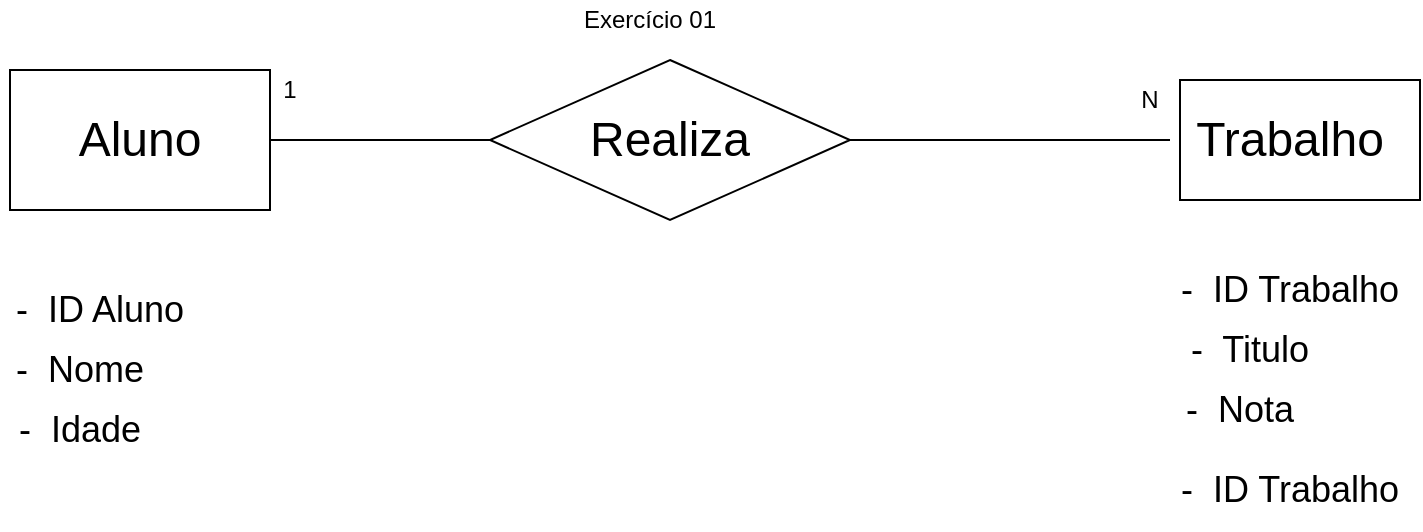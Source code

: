 <mxfile version="12.0.2" type="device" pages="8"><diagram id="ZIQIYGfFnKEdAcluAPMQ" name="Page-1"><mxGraphModel dx="1550" dy="830" grid="1" gridSize="10" guides="1" tooltips="1" connect="1" arrows="1" fold="1" page="1" pageScale="1" pageWidth="827" pageHeight="1169" math="0" shadow="0"><root><mxCell id="0"/><mxCell id="1" parent="0"/><mxCell id="CP3daClcOBJAIX1gLR1O-1" value="" style="rounded=0;whiteSpace=wrap;html=1;" parent="1" vertex="1"><mxGeometry x="70" y="45" width="130" height="70" as="geometry"/></mxCell><mxCell id="CP3daClcOBJAIX1gLR1O-2" value="" style="rhombus;whiteSpace=wrap;html=1;" parent="1" vertex="1"><mxGeometry x="310" y="40" width="180" height="80" as="geometry"/></mxCell><mxCell id="CP3daClcOBJAIX1gLR1O-3" value="" style="rounded=0;whiteSpace=wrap;html=1;" parent="1" vertex="1"><mxGeometry x="655" y="50" width="120" height="60" as="geometry"/></mxCell><mxCell id="CP3daClcOBJAIX1gLR1O-4" value="" style="endArrow=none;html=1;entryX=0;entryY=0.5;entryDx=0;entryDy=0;exitX=1;exitY=0.5;exitDx=0;exitDy=0;" parent="1" source="CP3daClcOBJAIX1gLR1O-1" target="CP3daClcOBJAIX1gLR1O-2" edge="1"><mxGeometry width="50" height="50" relative="1" as="geometry"><mxPoint x="70" y="185" as="sourcePoint"/><mxPoint x="120" y="135" as="targetPoint"/></mxGeometry></mxCell><mxCell id="CP3daClcOBJAIX1gLR1O-5" value="" style="endArrow=none;html=1;entryX=0;entryY=0.5;entryDx=0;entryDy=0;exitX=1;exitY=0.5;exitDx=0;exitDy=0;" parent="1" source="CP3daClcOBJAIX1gLR1O-2" edge="1"><mxGeometry width="50" height="50" relative="1" as="geometry"><mxPoint x="210" y="90" as="sourcePoint"/><mxPoint x="650" y="80" as="targetPoint"/><Array as="points"/></mxGeometry></mxCell><mxCell id="CP3daClcOBJAIX1gLR1O-6" value="1" style="text;html=1;strokeColor=none;fillColor=none;align=center;verticalAlign=middle;whiteSpace=wrap;rounded=0;" parent="1" vertex="1"><mxGeometry x="190" y="45" width="40" height="20" as="geometry"/></mxCell><mxCell id="CP3daClcOBJAIX1gLR1O-7" value="N" style="text;html=1;strokeColor=none;fillColor=none;align=center;verticalAlign=middle;whiteSpace=wrap;rounded=0;" parent="1" vertex="1"><mxGeometry x="620" y="50" width="40" height="20" as="geometry"/></mxCell><mxCell id="CP3daClcOBJAIX1gLR1O-8" value="&lt;font style=&quot;font-size: 24px&quot;&gt;Aluno&lt;/font&gt;" style="text;html=1;strokeColor=none;fillColor=none;align=center;verticalAlign=middle;whiteSpace=wrap;rounded=0;" parent="1" vertex="1"><mxGeometry x="115" y="70" width="40" height="20" as="geometry"/></mxCell><mxCell id="CP3daClcOBJAIX1gLR1O-9" value="&lt;font style=&quot;font-size: 24px&quot;&gt;Trabalho&lt;/font&gt;" style="text;html=1;strokeColor=none;fillColor=none;align=center;verticalAlign=middle;whiteSpace=wrap;rounded=0;" parent="1" vertex="1"><mxGeometry x="690" y="70" width="40" height="20" as="geometry"/></mxCell><mxCell id="CP3daClcOBJAIX1gLR1O-10" value="&lt;font style=&quot;font-size: 24px&quot;&gt;Realiza&lt;/font&gt;" style="text;html=1;strokeColor=none;fillColor=none;align=center;verticalAlign=middle;whiteSpace=wrap;rounded=0;" parent="1" vertex="1"><mxGeometry x="380" y="70" width="40" height="20" as="geometry"/></mxCell><mxCell id="CP3daClcOBJAIX1gLR1O-11" value="&lt;font style=&quot;font-size: 18px&quot;&gt;-&amp;nbsp; ID Aluno&lt;/font&gt;" style="text;html=1;strokeColor=none;fillColor=none;align=center;verticalAlign=middle;whiteSpace=wrap;rounded=0;" parent="1" vertex="1"><mxGeometry x="65" y="145" width="100" height="40" as="geometry"/></mxCell><mxCell id="CP3daClcOBJAIX1gLR1O-12" value="&lt;font style=&quot;font-size: 18px&quot;&gt;-&amp;nbsp; Nome&lt;/font&gt;" style="text;html=1;strokeColor=none;fillColor=none;align=center;verticalAlign=middle;whiteSpace=wrap;rounded=0;" parent="1" vertex="1"><mxGeometry x="65" y="175" width="80" height="40" as="geometry"/></mxCell><mxCell id="CP3daClcOBJAIX1gLR1O-13" value="&lt;font style=&quot;font-size: 18px&quot;&gt;-&amp;nbsp; Idade&lt;/font&gt;" style="text;html=1;strokeColor=none;fillColor=none;align=center;verticalAlign=middle;whiteSpace=wrap;rounded=0;" parent="1" vertex="1"><mxGeometry x="65" y="205" width="80" height="40" as="geometry"/></mxCell><mxCell id="CP3daClcOBJAIX1gLR1O-14" value="&lt;font style=&quot;font-size: 18px&quot;&gt;-&amp;nbsp; ID Trabalho&lt;/font&gt;" style="text;html=1;strokeColor=none;fillColor=none;align=center;verticalAlign=middle;whiteSpace=wrap;rounded=0;" parent="1" vertex="1"><mxGeometry x="645" y="135" width="130" height="40" as="geometry"/></mxCell><mxCell id="CP3daClcOBJAIX1gLR1O-15" value="&lt;font style=&quot;font-size: 18px&quot;&gt;-&amp;nbsp; Titulo&lt;/font&gt;" style="text;html=1;strokeColor=none;fillColor=none;align=center;verticalAlign=middle;whiteSpace=wrap;rounded=0;" parent="1" vertex="1"><mxGeometry x="625" y="165" width="130" height="40" as="geometry"/></mxCell><mxCell id="CP3daClcOBJAIX1gLR1O-16" value="&lt;font style=&quot;font-size: 18px&quot;&gt;-&amp;nbsp; Nota&lt;/font&gt;" style="text;html=1;strokeColor=none;fillColor=none;align=center;verticalAlign=middle;whiteSpace=wrap;rounded=0;" parent="1" vertex="1"><mxGeometry x="620" y="195" width="130" height="40" as="geometry"/></mxCell><mxCell id="CP3daClcOBJAIX1gLR1O-17" value="&lt;font style=&quot;font-size: 18px&quot;&gt;-&amp;nbsp; ID Trabalho&lt;/font&gt;" style="text;html=1;strokeColor=none;fillColor=none;align=center;verticalAlign=middle;whiteSpace=wrap;rounded=0;" parent="1" vertex="1"><mxGeometry x="645" y="235" width="130" height="40" as="geometry"/></mxCell><mxCell id="JFXdhfsTsssySIsOwU46-1" value="Exercício 01" style="text;html=1;strokeColor=none;fillColor=none;align=center;verticalAlign=middle;whiteSpace=wrap;rounded=0;" parent="1" vertex="1"><mxGeometry x="340" y="10" width="100" height="20" as="geometry"/></mxCell></root></mxGraphModel></diagram><diagram id="FpQjW-G8ROUNoUQCRvf0" name="Page-2"><mxGraphModel dx="1550" dy="830" grid="1" gridSize="10" guides="1" tooltips="1" connect="1" arrows="1" fold="1" page="1" pageScale="1" pageWidth="827" pageHeight="1169" math="0" shadow="0"><root><mxCell id="hgdIzgPeliSZt4f6se_e-0"/><mxCell id="hgdIzgPeliSZt4f6se_e-1" parent="hgdIzgPeliSZt4f6se_e-0"/><mxCell id="lr4MgvybvAGpCVdXbszx-0" value="" style="rounded=0;whiteSpace=wrap;html=1;" parent="hgdIzgPeliSZt4f6se_e-1" vertex="1"><mxGeometry x="41.5" y="60" width="120" height="60" as="geometry"/></mxCell><mxCell id="lr4MgvybvAGpCVdXbszx-1" value="" style="endArrow=none;html=1;exitX=1;exitY=0.5;exitDx=0;exitDy=0;" parent="hgdIzgPeliSZt4f6se_e-1" target="lr4MgvybvAGpCVdXbszx-2" edge="1"><mxGeometry width="50" height="50" relative="1" as="geometry"><mxPoint x="161.5" y="90" as="sourcePoint"/><mxPoint x="301.5" y="90" as="targetPoint"/></mxGeometry></mxCell><mxCell id="lr4MgvybvAGpCVdXbszx-2" value="" style="rhombus;whiteSpace=wrap;html=1;" parent="hgdIzgPeliSZt4f6se_e-1" vertex="1"><mxGeometry x="314.5" y="50" width="167" height="80" as="geometry"/></mxCell><mxCell id="lr4MgvybvAGpCVdXbszx-3" value="" style="rounded=0;whiteSpace=wrap;html=1;" parent="hgdIzgPeliSZt4f6se_e-1" vertex="1"><mxGeometry x="650" y="60" width="120" height="60" as="geometry"/></mxCell><mxCell id="lr4MgvybvAGpCVdXbszx-4" value="" style="endArrow=none;html=1;entryX=0;entryY=0.5;entryDx=0;entryDy=0;exitX=1;exitY=0.5;exitDx=0;exitDy=0;" parent="hgdIzgPeliSZt4f6se_e-1" source="lr4MgvybvAGpCVdXbszx-2" edge="1"><mxGeometry width="50" height="50" relative="1" as="geometry"><mxPoint x="531.5" y="120" as="sourcePoint"/><mxPoint x="651.5" y="90" as="targetPoint"/></mxGeometry></mxCell><mxCell id="lr4MgvybvAGpCVdXbszx-5" value="&lt;font style=&quot;font-size: 18px&quot;&gt;Departamento&lt;/font&gt;" style="text;html=1;strokeColor=none;fillColor=none;align=center;verticalAlign=middle;whiteSpace=wrap;rounded=0;" parent="hgdIzgPeliSZt4f6se_e-1" vertex="1"><mxGeometry x="81.5" y="80" width="40" height="20" as="geometry"/></mxCell><mxCell id="lr4MgvybvAGpCVdXbszx-6" value="&lt;font style=&quot;font-size: 18px&quot;&gt;Possui&lt;/font&gt;" style="text;html=1;strokeColor=none;fillColor=none;align=center;verticalAlign=middle;whiteSpace=wrap;rounded=0;" parent="hgdIzgPeliSZt4f6se_e-1" vertex="1"><mxGeometry x="374.5" y="80" width="40" height="20" as="geometry"/></mxCell><mxCell id="lr4MgvybvAGpCVdXbszx-7" value="&lt;font style=&quot;font-size: 18px&quot;&gt;Diretor&lt;/font&gt;" style="text;html=1;strokeColor=none;fillColor=none;align=center;verticalAlign=middle;whiteSpace=wrap;rounded=0;" parent="hgdIzgPeliSZt4f6se_e-1" vertex="1"><mxGeometry x="691.5" y="80" width="40" height="20" as="geometry"/></mxCell><mxCell id="lr4MgvybvAGpCVdXbszx-8" value="&lt;span style=&quot;font-size: 18px&quot;&gt;ID Departamento&lt;/span&gt;" style="text;html=1;strokeColor=none;fillColor=none;align=center;verticalAlign=middle;whiteSpace=wrap;rounded=0;" parent="hgdIzgPeliSZt4f6se_e-1" vertex="1"><mxGeometry x="40" y="160" width="150" height="20" as="geometry"/></mxCell><mxCell id="lr4MgvybvAGpCVdXbszx-9" value="&lt;span style=&quot;font-size: 18px&quot;&gt;Funcionários&lt;/span&gt;" style="text;html=1;strokeColor=none;fillColor=none;align=center;verticalAlign=middle;whiteSpace=wrap;rounded=0;" parent="hgdIzgPeliSZt4f6se_e-1" vertex="1"><mxGeometry x="26.5" y="200" width="150" height="20" as="geometry"/></mxCell><mxCell id="lr4MgvybvAGpCVdXbszx-10" value="&lt;span style=&quot;font-size: 18px&quot;&gt;ID Diretor&lt;/span&gt;" style="text;html=1;strokeColor=none;fillColor=none;align=center;verticalAlign=middle;whiteSpace=wrap;rounded=0;" parent="hgdIzgPeliSZt4f6se_e-1" vertex="1"><mxGeometry x="620" y="140" width="150" height="20" as="geometry"/></mxCell><mxCell id="lr4MgvybvAGpCVdXbszx-11" value="&lt;span style=&quot;font-size: 18px&quot;&gt;Nome&lt;/span&gt;" style="text;html=1;strokeColor=none;fillColor=none;align=center;verticalAlign=middle;whiteSpace=wrap;rounded=0;" parent="hgdIzgPeliSZt4f6se_e-1" vertex="1"><mxGeometry x="601.5" y="180" width="150" height="20" as="geometry"/></mxCell><mxCell id="lr4MgvybvAGpCVdXbszx-12" value="1" style="text;html=1;strokeColor=none;fillColor=none;align=center;verticalAlign=middle;whiteSpace=wrap;rounded=0;" parent="hgdIzgPeliSZt4f6se_e-1" vertex="1"><mxGeometry x="611.5" y="60" width="40" height="20" as="geometry"/></mxCell><mxCell id="lr4MgvybvAGpCVdXbszx-13" value="N" style="text;html=1;strokeColor=none;fillColor=none;align=center;verticalAlign=middle;whiteSpace=wrap;rounded=0;" parent="hgdIzgPeliSZt4f6se_e-1" vertex="1"><mxGeometry x="151.5" y="60" width="40" height="20" as="geometry"/></mxCell><mxCell id="lr4MgvybvAGpCVdXbszx-14" value="&lt;span style=&quot;font-size: 18px&quot;&gt;ID Departamento&lt;/span&gt;" style="text;html=1;strokeColor=none;fillColor=none;align=center;verticalAlign=middle;whiteSpace=wrap;rounded=0;" parent="hgdIzgPeliSZt4f6se_e-1" vertex="1"><mxGeometry x="636.5" y="230" width="150" height="20" as="geometry"/></mxCell><mxCell id="lTeMmM3KF3HkDcU7UHjf-0" value="Exercício 02" style="text;html=1;strokeColor=none;fillColor=none;align=center;verticalAlign=middle;whiteSpace=wrap;rounded=0;" parent="hgdIzgPeliSZt4f6se_e-1" vertex="1"><mxGeometry x="340" y="10" width="100" height="20" as="geometry"/></mxCell></root></mxGraphModel></diagram><diagram id="WK7PG1plI_B1JHsrfQIU" name="Page-3"><mxGraphModel dx="1550" dy="830" grid="1" gridSize="10" guides="1" tooltips="1" connect="1" arrows="1" fold="1" page="1" pageScale="1" pageWidth="827" pageHeight="1169" math="0" shadow="0"><root><mxCell id="31AunXG37pVP7GBcWcsZ-0"/><mxCell id="31AunXG37pVP7GBcWcsZ-1" parent="31AunXG37pVP7GBcWcsZ-0"/><mxCell id="31AunXG37pVP7GBcWcsZ-2" value="" style="rounded=0;whiteSpace=wrap;html=1;" parent="31AunXG37pVP7GBcWcsZ-1" vertex="1"><mxGeometry x="60" y="70" width="120" height="60" as="geometry"/></mxCell><mxCell id="31AunXG37pVP7GBcWcsZ-3" value="" style="endArrow=none;html=1;exitX=1;exitY=0.5;exitDx=0;exitDy=0;" parent="31AunXG37pVP7GBcWcsZ-1" source="31AunXG37pVP7GBcWcsZ-2" edge="1"><mxGeometry width="50" height="50" relative="1" as="geometry"><mxPoint x="210" y="125" as="sourcePoint"/><mxPoint x="333" y="100" as="targetPoint"/></mxGeometry></mxCell><mxCell id="31AunXG37pVP7GBcWcsZ-5" value="" style="endArrow=none;html=1;entryX=0;entryY=0.5;entryDx=0;entryDy=0;exitX=1;exitY=0.5;exitDx=0;exitDy=0;" parent="31AunXG37pVP7GBcWcsZ-1" edge="1"><mxGeometry width="50" height="50" relative="1" as="geometry"><mxPoint x="500" y="100" as="sourcePoint"/><mxPoint x="670" y="100" as="targetPoint"/></mxGeometry></mxCell><mxCell id="31AunXG37pVP7GBcWcsZ-6" value="&lt;font style=&quot;font-size: 18px&quot;&gt;Autor&lt;/font&gt;" style="text;html=1;strokeColor=none;fillColor=none;align=center;verticalAlign=middle;whiteSpace=wrap;rounded=0;" parent="31AunXG37pVP7GBcWcsZ-1" vertex="1"><mxGeometry x="100" y="90" width="40" height="20" as="geometry"/></mxCell><mxCell id="31AunXG37pVP7GBcWcsZ-9" value="&lt;span style=&quot;font-size: 18px&quot;&gt;ID Autor&lt;/span&gt;" style="text;html=1;strokeColor=none;fillColor=none;align=center;verticalAlign=middle;whiteSpace=wrap;rounded=0;" parent="31AunXG37pVP7GBcWcsZ-1" vertex="1"><mxGeometry x="50" y="160" width="150" height="20" as="geometry"/></mxCell><mxCell id="31AunXG37pVP7GBcWcsZ-10" value="&lt;span style=&quot;font-size: 18px&quot;&gt;ID Livro&lt;/span&gt;" style="text;html=1;strokeColor=none;fillColor=none;align=center;verticalAlign=middle;whiteSpace=wrap;rounded=0;" parent="31AunXG37pVP7GBcWcsZ-1" vertex="1"><mxGeometry x="630" y="160" width="150" height="20" as="geometry"/></mxCell><mxCell id="31AunXG37pVP7GBcWcsZ-11" value="N" style="text;html=1;strokeColor=none;fillColor=none;align=center;verticalAlign=middle;whiteSpace=wrap;rounded=0;" parent="31AunXG37pVP7GBcWcsZ-1" vertex="1"><mxGeometry x="630" y="70" width="40" height="20" as="geometry"/></mxCell><mxCell id="31AunXG37pVP7GBcWcsZ-12" value="N" style="text;html=1;strokeColor=none;fillColor=none;align=center;verticalAlign=middle;whiteSpace=wrap;rounded=0;" parent="31AunXG37pVP7GBcWcsZ-1" vertex="1"><mxGeometry x="170" y="70" width="40" height="20" as="geometry"/></mxCell><mxCell id="pisaYfitjAT-jsJA3LUs-0" value="&lt;span style=&quot;font-size: 18px&quot;&gt;Nome&lt;br&gt;&lt;/span&gt;" style="text;html=1;strokeColor=none;fillColor=none;align=center;verticalAlign=middle;whiteSpace=wrap;rounded=0;" parent="31AunXG37pVP7GBcWcsZ-1" vertex="1"><mxGeometry x="40" y="185" width="150" height="20" as="geometry"/></mxCell><mxCell id="z_z2w751oBwD0Y0Or6D_-0" value="" style="rounded=0;whiteSpace=wrap;html=1;" parent="31AunXG37pVP7GBcWcsZ-1" vertex="1"><mxGeometry x="670" y="80" width="120" height="60" as="geometry"/></mxCell><mxCell id="z_z2w751oBwD0Y0Or6D_-1" value="&lt;font style=&quot;font-size: 24px&quot;&gt;Livro&lt;/font&gt;" style="text;html=1;strokeColor=none;fillColor=none;align=center;verticalAlign=middle;whiteSpace=wrap;rounded=0;" parent="31AunXG37pVP7GBcWcsZ-1" vertex="1"><mxGeometry x="710" y="100" width="40" height="20" as="geometry"/></mxCell><mxCell id="z_z2w751oBwD0Y0Or6D_-2" value="&lt;span style=&quot;font-size: 18px&quot;&gt;Titulo&lt;/span&gt;" style="text;html=1;strokeColor=none;fillColor=none;align=center;verticalAlign=middle;whiteSpace=wrap;rounded=0;" parent="31AunXG37pVP7GBcWcsZ-1" vertex="1"><mxGeometry x="620" y="185" width="150" height="20" as="geometry"/></mxCell><mxCell id="z_z2w751oBwD0Y0Or6D_-4" value="" style="rounded=0;whiteSpace=wrap;html=1;" parent="31AunXG37pVP7GBcWcsZ-1" vertex="1"><mxGeometry x="328" y="60" width="172" height="80" as="geometry"/></mxCell><mxCell id="z_z2w751oBwD0Y0Or6D_-6" value="&lt;font style=&quot;font-size: 24px&quot;&gt;Publicação&lt;/font&gt;" style="text;html=1;strokeColor=none;fillColor=none;align=center;verticalAlign=middle;whiteSpace=wrap;rounded=0;" parent="31AunXG37pVP7GBcWcsZ-1" vertex="1"><mxGeometry x="393" y="90" width="40" height="20" as="geometry"/></mxCell><mxCell id="z_z2w751oBwD0Y0Or6D_-7" value="&lt;span style=&quot;font-size: 18px&quot;&gt;Idade&lt;br&gt;&lt;/span&gt;" style="text;html=1;strokeColor=none;fillColor=none;align=center;verticalAlign=middle;whiteSpace=wrap;rounded=0;" parent="31AunXG37pVP7GBcWcsZ-1" vertex="1"><mxGeometry x="40" y="210" width="150" height="20" as="geometry"/></mxCell><mxCell id="z_z2w751oBwD0Y0Or6D_-9" style="edgeStyle=orthogonalEdgeStyle;rounded=0;orthogonalLoop=1;jettySize=auto;html=1;exitX=0.5;exitY=1;exitDx=0;exitDy=0;" parent="31AunXG37pVP7GBcWcsZ-1" source="z_z2w751oBwD0Y0Or6D_-2" target="z_z2w751oBwD0Y0Or6D_-2" edge="1"><mxGeometry relative="1" as="geometry"/></mxCell><mxCell id="z_z2w751oBwD0Y0Or6D_-15" value="&lt;span style=&quot;font-size: 18px&quot;&gt;ID Autor&lt;/span&gt;" style="text;html=1;strokeColor=none;fillColor=none;align=center;verticalAlign=middle;whiteSpace=wrap;rounded=0;" parent="31AunXG37pVP7GBcWcsZ-1" vertex="1"><mxGeometry x="338" y="175" width="150" height="20" as="geometry"/></mxCell><mxCell id="z_z2w751oBwD0Y0Or6D_-16" value="&lt;span style=&quot;font-size: 18px&quot;&gt;ID Livro&lt;/span&gt;" style="text;html=1;strokeColor=none;fillColor=none;align=center;verticalAlign=middle;whiteSpace=wrap;rounded=0;" parent="31AunXG37pVP7GBcWcsZ-1" vertex="1"><mxGeometry x="338" y="200" width="150" height="20" as="geometry"/></mxCell><mxCell id="z_z2w751oBwD0Y0Or6D_-17" value="&lt;span style=&quot;font-size: 18px&quot;&gt;ID Publicação&lt;/span&gt;" style="text;html=1;strokeColor=none;fillColor=none;align=center;verticalAlign=middle;whiteSpace=wrap;rounded=0;" parent="31AunXG37pVP7GBcWcsZ-1" vertex="1"><mxGeometry x="338" y="150" width="150" height="20" as="geometry"/></mxCell><mxCell id="gVlQmyBkcIX1Az_DJyns-0" value="Exercício 03" style="text;html=1;strokeColor=none;fillColor=none;align=center;verticalAlign=middle;whiteSpace=wrap;rounded=0;" parent="31AunXG37pVP7GBcWcsZ-1" vertex="1"><mxGeometry x="340" y="10" width="100" height="20" as="geometry"/></mxCell></root></mxGraphModel></diagram><diagram id="whWGfvo-eiFqQLjj61R5" name="Page-4"><mxGraphModel dx="1550" dy="830" grid="1" gridSize="10" guides="1" tooltips="1" connect="1" arrows="1" fold="1" page="1" pageScale="1" pageWidth="827" pageHeight="1169" math="0" shadow="0"><root><mxCell id="fUx2VpiEOOOS98dLw2W3-0"/><mxCell id="fUx2VpiEOOOS98dLw2W3-1" parent="fUx2VpiEOOOS98dLw2W3-0"/><mxCell id="fUx2VpiEOOOS98dLw2W3-2" value="" style="rounded=0;whiteSpace=wrap;html=1;" parent="fUx2VpiEOOOS98dLw2W3-1" vertex="1"><mxGeometry x="60" y="70" width="120" height="60" as="geometry"/></mxCell><mxCell id="fUx2VpiEOOOS98dLw2W3-3" value="" style="endArrow=none;html=1;exitX=1;exitY=0.5;exitDx=0;exitDy=0;" parent="fUx2VpiEOOOS98dLw2W3-1" source="fUx2VpiEOOOS98dLw2W3-2" edge="1"><mxGeometry width="50" height="50" relative="1" as="geometry"><mxPoint x="210" y="125" as="sourcePoint"/><mxPoint x="333" y="100" as="targetPoint"/></mxGeometry></mxCell><mxCell id="fUx2VpiEOOOS98dLw2W3-4" value="" style="endArrow=none;html=1;entryX=0;entryY=0.5;entryDx=0;entryDy=0;exitX=1;exitY=0.5;exitDx=0;exitDy=0;" parent="fUx2VpiEOOOS98dLw2W3-1" edge="1"><mxGeometry width="50" height="50" relative="1" as="geometry"><mxPoint x="500.0" y="100" as="sourcePoint"/><mxPoint x="670.0" y="100" as="targetPoint"/></mxGeometry></mxCell><mxCell id="fUx2VpiEOOOS98dLw2W3-5" value="&lt;font style=&quot;font-size: 18px&quot;&gt;Equipe&lt;/font&gt;" style="text;html=1;strokeColor=none;fillColor=none;align=center;verticalAlign=middle;whiteSpace=wrap;rounded=0;" parent="fUx2VpiEOOOS98dLw2W3-1" vertex="1"><mxGeometry x="100" y="90" width="40" height="20" as="geometry"/></mxCell><mxCell id="fUx2VpiEOOOS98dLw2W3-6" value="&lt;span style=&quot;font-size: 18px&quot;&gt;ID Equipe&lt;/span&gt;" style="text;html=1;strokeColor=none;fillColor=none;align=center;verticalAlign=middle;whiteSpace=wrap;rounded=0;" parent="fUx2VpiEOOOS98dLw2W3-1" vertex="1"><mxGeometry x="50" y="160" width="150" height="20" as="geometry"/></mxCell><mxCell id="fUx2VpiEOOOS98dLw2W3-7" value="&lt;span style=&quot;font-size: 18px&quot;&gt;ID Jogador&lt;/span&gt;" style="text;html=1;strokeColor=none;fillColor=none;align=center;verticalAlign=middle;whiteSpace=wrap;rounded=0;" parent="fUx2VpiEOOOS98dLw2W3-1" vertex="1"><mxGeometry x="630" y="160" width="150" height="20" as="geometry"/></mxCell><mxCell id="fUx2VpiEOOOS98dLw2W3-8" value="N" style="text;html=1;strokeColor=none;fillColor=none;align=center;verticalAlign=middle;whiteSpace=wrap;rounded=0;" parent="fUx2VpiEOOOS98dLw2W3-1" vertex="1"><mxGeometry x="630" y="70" width="40" height="20" as="geometry"/></mxCell><mxCell id="fUx2VpiEOOOS98dLw2W3-9" value="1" style="text;html=1;strokeColor=none;fillColor=none;align=center;verticalAlign=middle;whiteSpace=wrap;rounded=0;" parent="fUx2VpiEOOOS98dLw2W3-1" vertex="1"><mxGeometry x="170" y="70" width="40" height="20" as="geometry"/></mxCell><mxCell id="fUx2VpiEOOOS98dLw2W3-10" value="&lt;span style=&quot;font-size: 18px&quot;&gt;Nome&lt;br&gt;&lt;/span&gt;" style="text;html=1;strokeColor=none;fillColor=none;align=center;verticalAlign=middle;whiteSpace=wrap;rounded=0;" parent="fUx2VpiEOOOS98dLw2W3-1" vertex="1"><mxGeometry x="40" y="185" width="150" height="20" as="geometry"/></mxCell><mxCell id="fUx2VpiEOOOS98dLw2W3-11" value="" style="rounded=0;whiteSpace=wrap;html=1;" parent="fUx2VpiEOOOS98dLw2W3-1" vertex="1"><mxGeometry x="670" y="80" width="120" height="60" as="geometry"/></mxCell><mxCell id="fUx2VpiEOOOS98dLw2W3-12" value="&lt;font style=&quot;font-size: 24px&quot;&gt;Jogador&lt;/font&gt;" style="text;html=1;strokeColor=none;fillColor=none;align=center;verticalAlign=middle;whiteSpace=wrap;rounded=0;" parent="fUx2VpiEOOOS98dLw2W3-1" vertex="1"><mxGeometry x="710" y="100" width="40" height="20" as="geometry"/></mxCell><mxCell id="fUx2VpiEOOOS98dLw2W3-13" value="&lt;span style=&quot;font-size: 18px&quot;&gt;Nome&lt;/span&gt;" style="text;html=1;strokeColor=none;fillColor=none;align=center;verticalAlign=middle;whiteSpace=wrap;rounded=0;" parent="fUx2VpiEOOOS98dLw2W3-1" vertex="1"><mxGeometry x="620" y="185" width="150" height="20" as="geometry"/></mxCell><mxCell id="fUx2VpiEOOOS98dLw2W3-16" value="&lt;span style=&quot;font-size: 18px&quot;&gt;Liga&lt;br&gt;&lt;/span&gt;" style="text;html=1;strokeColor=none;fillColor=none;align=center;verticalAlign=middle;whiteSpace=wrap;rounded=0;" parent="fUx2VpiEOOOS98dLw2W3-1" vertex="1"><mxGeometry x="40" y="210" width="150" height="20" as="geometry"/></mxCell><mxCell id="fUx2VpiEOOOS98dLw2W3-17" style="edgeStyle=orthogonalEdgeStyle;rounded=0;orthogonalLoop=1;jettySize=auto;html=1;exitX=0.5;exitY=1;exitDx=0;exitDy=0;" parent="fUx2VpiEOOOS98dLw2W3-1" source="fUx2VpiEOOOS98dLw2W3-13" target="fUx2VpiEOOOS98dLw2W3-13" edge="1"><mxGeometry relative="1" as="geometry"/></mxCell><mxCell id="fUx2VpiEOOOS98dLw2W3-21" value="&lt;span style=&quot;font-size: 18px&quot;&gt;Posição&lt;/span&gt;" style="text;html=1;strokeColor=none;fillColor=none;align=center;verticalAlign=middle;whiteSpace=wrap;rounded=0;" parent="fUx2VpiEOOOS98dLw2W3-1" vertex="1"><mxGeometry x="620" y="210" width="150" height="20" as="geometry"/></mxCell><mxCell id="fUx2VpiEOOOS98dLw2W3-22" value="" style="rhombus;whiteSpace=wrap;html=1;" parent="fUx2VpiEOOOS98dLw2W3-1" vertex="1"><mxGeometry x="333" y="60" width="167" height="80" as="geometry"/></mxCell><mxCell id="fUx2VpiEOOOS98dLw2W3-23" value="&lt;font style=&quot;font-size: 24px&quot;&gt;Possui&lt;/font&gt;" style="text;html=1;strokeColor=none;fillColor=none;align=center;verticalAlign=middle;whiteSpace=wrap;rounded=0;" parent="fUx2VpiEOOOS98dLw2W3-1" vertex="1"><mxGeometry x="396.5" y="90" width="40" height="20" as="geometry"/></mxCell><mxCell id="fUx2VpiEOOOS98dLw2W3-24" value="&lt;span style=&quot;font-size: 18px&quot;&gt;ID Jogador&lt;br&gt;&lt;/span&gt;" style="text;html=1;strokeColor=none;fillColor=none;align=center;verticalAlign=middle;whiteSpace=wrap;rounded=0;" parent="fUx2VpiEOOOS98dLw2W3-1" vertex="1"><mxGeometry x="40" y="235" width="150" height="20" as="geometry"/></mxCell><mxCell id="rs2A6V_3O0Mrz5WeM-eW-0" value="Exercício 04" style="text;html=1;strokeColor=none;fillColor=none;align=center;verticalAlign=middle;whiteSpace=wrap;rounded=0;" parent="fUx2VpiEOOOS98dLw2W3-1" vertex="1"><mxGeometry x="340" y="10" width="100" height="20" as="geometry"/></mxCell></root></mxGraphModel></diagram><diagram id="Dr6QfX6IZ0ea3qPOdbZp" name="Page-5"><mxGraphModel dx="1550" dy="830" grid="1" gridSize="10" guides="1" tooltips="1" connect="1" arrows="1" fold="1" page="1" pageScale="1" pageWidth="827" pageHeight="1169" math="0" shadow="0"><root><mxCell id="6Y8r_qx93N3DT51dSfCw-0"/><mxCell id="6Y8r_qx93N3DT51dSfCw-1" parent="6Y8r_qx93N3DT51dSfCw-0"/><mxCell id="26FTMYvdqMyAqlSrfY4F-0" value="" style="rounded=0;whiteSpace=wrap;html=1;" parent="6Y8r_qx93N3DT51dSfCw-1" vertex="1"><mxGeometry x="60" y="70" width="120" height="60" as="geometry"/></mxCell><mxCell id="26FTMYvdqMyAqlSrfY4F-1" value="" style="endArrow=none;html=1;exitX=1;exitY=0.5;exitDx=0;exitDy=0;" parent="6Y8r_qx93N3DT51dSfCw-1" source="26FTMYvdqMyAqlSrfY4F-0" edge="1"><mxGeometry width="50" height="50" relative="1" as="geometry"><mxPoint x="210" y="125" as="sourcePoint"/><mxPoint x="333" y="100" as="targetPoint"/></mxGeometry></mxCell><mxCell id="26FTMYvdqMyAqlSrfY4F-2" value="" style="endArrow=none;html=1;entryX=0;entryY=0.5;entryDx=0;entryDy=0;exitX=1;exitY=0.5;exitDx=0;exitDy=0;" parent="6Y8r_qx93N3DT51dSfCw-1" edge="1"><mxGeometry width="50" height="50" relative="1" as="geometry"><mxPoint x="500.0" y="100" as="sourcePoint"/><mxPoint x="670.0" y="100" as="targetPoint"/></mxGeometry></mxCell><mxCell id="26FTMYvdqMyAqlSrfY4F-3" value="&lt;font style=&quot;font-size: 18px&quot;&gt;Produto&lt;/font&gt;" style="text;html=1;strokeColor=none;fillColor=none;align=center;verticalAlign=middle;whiteSpace=wrap;rounded=0;" parent="6Y8r_qx93N3DT51dSfCw-1" vertex="1"><mxGeometry x="100" y="90" width="40" height="20" as="geometry"/></mxCell><mxCell id="26FTMYvdqMyAqlSrfY4F-4" value="&lt;span style=&quot;font-size: 18px&quot;&gt;ID Produto&lt;/span&gt;" style="text;html=1;strokeColor=none;fillColor=none;align=center;verticalAlign=middle;whiteSpace=wrap;rounded=0;" parent="6Y8r_qx93N3DT51dSfCw-1" vertex="1"><mxGeometry x="50" y="160" width="150" height="20" as="geometry"/></mxCell><mxCell id="26FTMYvdqMyAqlSrfY4F-5" value="&lt;span style=&quot;font-size: 18px&quot;&gt;ID Cliente&lt;/span&gt;" style="text;html=1;strokeColor=none;fillColor=none;align=center;verticalAlign=middle;whiteSpace=wrap;rounded=0;" parent="6Y8r_qx93N3DT51dSfCw-1" vertex="1"><mxGeometry x="640" y="155" width="150" height="20" as="geometry"/></mxCell><mxCell id="26FTMYvdqMyAqlSrfY4F-6" value="N" style="text;html=1;strokeColor=none;fillColor=none;align=center;verticalAlign=middle;whiteSpace=wrap;rounded=0;" parent="6Y8r_qx93N3DT51dSfCw-1" vertex="1"><mxGeometry x="630" y="70" width="40" height="20" as="geometry"/></mxCell><mxCell id="26FTMYvdqMyAqlSrfY4F-7" value="N" style="text;html=1;strokeColor=none;fillColor=none;align=center;verticalAlign=middle;whiteSpace=wrap;rounded=0;" parent="6Y8r_qx93N3DT51dSfCw-1" vertex="1"><mxGeometry x="170" y="70" width="40" height="20" as="geometry"/></mxCell><mxCell id="26FTMYvdqMyAqlSrfY4F-8" value="&lt;span style=&quot;font-size: 18px&quot;&gt;Nome&lt;br&gt;&lt;/span&gt;" style="text;html=1;strokeColor=none;fillColor=none;align=center;verticalAlign=middle;whiteSpace=wrap;rounded=0;" parent="6Y8r_qx93N3DT51dSfCw-1" vertex="1"><mxGeometry x="40" y="185" width="150" height="20" as="geometry"/></mxCell><mxCell id="26FTMYvdqMyAqlSrfY4F-9" value="" style="rounded=0;whiteSpace=wrap;html=1;" parent="6Y8r_qx93N3DT51dSfCw-1" vertex="1"><mxGeometry x="670" y="80" width="120" height="60" as="geometry"/></mxCell><mxCell id="26FTMYvdqMyAqlSrfY4F-10" value="&lt;font style=&quot;font-size: 24px&quot;&gt;Cliente&lt;/font&gt;" style="text;html=1;strokeColor=none;fillColor=none;align=center;verticalAlign=middle;whiteSpace=wrap;rounded=0;" parent="6Y8r_qx93N3DT51dSfCw-1" vertex="1"><mxGeometry x="710" y="100" width="40" height="20" as="geometry"/></mxCell><mxCell id="26FTMYvdqMyAqlSrfY4F-11" value="&lt;span style=&quot;font-size: 18px&quot;&gt;Endereço&lt;/span&gt;" style="text;html=1;strokeColor=none;fillColor=none;align=center;verticalAlign=middle;whiteSpace=wrap;rounded=0;" parent="6Y8r_qx93N3DT51dSfCw-1" vertex="1"><mxGeometry x="636" y="205" width="150" height="20" as="geometry"/></mxCell><mxCell id="26FTMYvdqMyAqlSrfY4F-12" value="" style="rounded=0;whiteSpace=wrap;html=1;" parent="6Y8r_qx93N3DT51dSfCw-1" vertex="1"><mxGeometry x="328" y="60" width="172" height="80" as="geometry"/></mxCell><mxCell id="26FTMYvdqMyAqlSrfY4F-13" value="&lt;font style=&quot;font-size: 24px&quot;&gt;Pedido&lt;/font&gt;" style="text;html=1;strokeColor=none;fillColor=none;align=center;verticalAlign=middle;whiteSpace=wrap;rounded=0;" parent="6Y8r_qx93N3DT51dSfCw-1" vertex="1"><mxGeometry x="393" y="90" width="40" height="20" as="geometry"/></mxCell><mxCell id="26FTMYvdqMyAqlSrfY4F-14" value="&lt;span style=&quot;font-size: 18px&quot;&gt;Descrição&lt;br&gt;&lt;/span&gt;" style="text;html=1;strokeColor=none;fillColor=none;align=center;verticalAlign=middle;whiteSpace=wrap;rounded=0;" parent="6Y8r_qx93N3DT51dSfCw-1" vertex="1"><mxGeometry x="40" y="210" width="150" height="20" as="geometry"/></mxCell><mxCell id="26FTMYvdqMyAqlSrfY4F-15" style="edgeStyle=orthogonalEdgeStyle;rounded=0;orthogonalLoop=1;jettySize=auto;html=1;exitX=0.5;exitY=1;exitDx=0;exitDy=0;" parent="6Y8r_qx93N3DT51dSfCw-1" source="26FTMYvdqMyAqlSrfY4F-11" target="26FTMYvdqMyAqlSrfY4F-11" edge="1"><mxGeometry relative="1" as="geometry"/></mxCell><mxCell id="26FTMYvdqMyAqlSrfY4F-16" value="&lt;span style=&quot;font-size: 18px&quot;&gt;ID Cliente&lt;/span&gt;" style="text;html=1;strokeColor=none;fillColor=none;align=center;verticalAlign=middle;whiteSpace=wrap;rounded=0;" parent="6Y8r_qx93N3DT51dSfCw-1" vertex="1"><mxGeometry x="338" y="175" width="150" height="20" as="geometry"/></mxCell><mxCell id="26FTMYvdqMyAqlSrfY4F-17" value="&lt;span style=&quot;font-size: 18px&quot;&gt;ID Produto&lt;/span&gt;" style="text;html=1;strokeColor=none;fillColor=none;align=center;verticalAlign=middle;whiteSpace=wrap;rounded=0;" parent="6Y8r_qx93N3DT51dSfCw-1" vertex="1"><mxGeometry x="338" y="200" width="150" height="20" as="geometry"/></mxCell><mxCell id="26FTMYvdqMyAqlSrfY4F-18" value="&lt;span style=&quot;font-size: 18px&quot;&gt;ID Pedido&lt;/span&gt;" style="text;html=1;strokeColor=none;fillColor=none;align=center;verticalAlign=middle;whiteSpace=wrap;rounded=0;" parent="6Y8r_qx93N3DT51dSfCw-1" vertex="1"><mxGeometry x="338" y="150" width="150" height="20" as="geometry"/></mxCell><mxCell id="26FTMYvdqMyAqlSrfY4F-19" value="Exercício 05" style="text;html=1;strokeColor=none;fillColor=none;align=center;verticalAlign=middle;whiteSpace=wrap;rounded=0;" parent="6Y8r_qx93N3DT51dSfCw-1" vertex="1"><mxGeometry x="340" y="10" width="100" height="20" as="geometry"/></mxCell><mxCell id="26FTMYvdqMyAqlSrfY4F-20" value="&lt;span style=&quot;font-size: 18px&quot;&gt;Nome&lt;/span&gt;" style="text;html=1;strokeColor=none;fillColor=none;align=center;verticalAlign=middle;whiteSpace=wrap;rounded=0;" parent="6Y8r_qx93N3DT51dSfCw-1" vertex="1"><mxGeometry x="635" y="180" width="150" height="20" as="geometry"/></mxCell><mxCell id="26FTMYvdqMyAqlSrfY4F-22" value="&lt;span style=&quot;font-size: 18px&quot;&gt;Idade&lt;/span&gt;" style="text;html=1;strokeColor=none;fillColor=none;align=center;verticalAlign=middle;whiteSpace=wrap;rounded=0;" parent="6Y8r_qx93N3DT51dSfCw-1" vertex="1"><mxGeometry x="635" y="230" width="150" height="20" as="geometry"/></mxCell><mxCell id="26FTMYvdqMyAqlSrfY4F-23" value="&lt;span style=&quot;font-size: 18px&quot;&gt;Preço&lt;br&gt;&lt;/span&gt;" style="text;html=1;strokeColor=none;fillColor=none;align=center;verticalAlign=middle;whiteSpace=wrap;rounded=0;" parent="6Y8r_qx93N3DT51dSfCw-1" vertex="1"><mxGeometry x="40" y="235" width="150" height="20" as="geometry"/></mxCell><mxCell id="26FTMYvdqMyAqlSrfY4F-24" style="edgeStyle=orthogonalEdgeStyle;rounded=0;orthogonalLoop=1;jettySize=auto;html=1;exitX=0.5;exitY=1;exitDx=0;exitDy=0;" parent="6Y8r_qx93N3DT51dSfCw-1" source="26FTMYvdqMyAqlSrfY4F-23" target="26FTMYvdqMyAqlSrfY4F-23" edge="1"><mxGeometry relative="1" as="geometry"/></mxCell></root></mxGraphModel></diagram><diagram id="ynWC-pDoavLmiIsQTT1j" name="Page-6"><mxGraphModel dx="1550" dy="830" grid="1" gridSize="10" guides="1" tooltips="1" connect="1" arrows="1" fold="1" page="1" pageScale="1" pageWidth="827" pageHeight="1169" math="0" shadow="0"><root><mxCell id="yT-8nBkjm8k0ptXYO1z--0"/><mxCell id="yT-8nBkjm8k0ptXYO1z--1" parent="yT-8nBkjm8k0ptXYO1z--0"/><mxCell id="-08J20snEBASb6vQPv_S-0" value="" style="rounded=0;whiteSpace=wrap;html=1;" parent="yT-8nBkjm8k0ptXYO1z--1" vertex="1"><mxGeometry x="60" y="70" width="120" height="60" as="geometry"/></mxCell><mxCell id="-08J20snEBASb6vQPv_S-1" value="" style="endArrow=none;html=1;exitX=1;exitY=0.5;exitDx=0;exitDy=0;" parent="yT-8nBkjm8k0ptXYO1z--1" source="-08J20snEBASb6vQPv_S-0" edge="1"><mxGeometry width="50" height="50" relative="1" as="geometry"><mxPoint x="210" y="125" as="sourcePoint"/><mxPoint x="333" y="100" as="targetPoint"/></mxGeometry></mxCell><mxCell id="-08J20snEBASb6vQPv_S-2" value="" style="endArrow=none;html=1;entryX=0;entryY=0.5;entryDx=0;entryDy=0;exitX=1;exitY=0.5;exitDx=0;exitDy=0;" parent="yT-8nBkjm8k0ptXYO1z--1" edge="1"><mxGeometry width="50" height="50" relative="1" as="geometry"><mxPoint x="500" y="100" as="sourcePoint"/><mxPoint x="670" y="100" as="targetPoint"/></mxGeometry></mxCell><mxCell id="-08J20snEBASb6vQPv_S-3" value="&lt;font style=&quot;font-size: 18px&quot;&gt;Curso&lt;/font&gt;" style="text;html=1;strokeColor=none;fillColor=none;align=center;verticalAlign=middle;whiteSpace=wrap;rounded=0;" parent="yT-8nBkjm8k0ptXYO1z--1" vertex="1"><mxGeometry x="100" y="90" width="40" height="20" as="geometry"/></mxCell><mxCell id="-08J20snEBASb6vQPv_S-4" value="&lt;span style=&quot;font-size: 18px&quot;&gt;ID Curso&lt;/span&gt;" style="text;html=1;strokeColor=none;fillColor=none;align=center;verticalAlign=middle;whiteSpace=wrap;rounded=0;" parent="yT-8nBkjm8k0ptXYO1z--1" vertex="1"><mxGeometry x="50" y="160" width="150" height="20" as="geometry"/></mxCell><mxCell id="-08J20snEBASb6vQPv_S-5" value="&lt;span style=&quot;font-size: 18px&quot;&gt;ID Candidato&lt;/span&gt;" style="text;html=1;strokeColor=none;fillColor=none;align=center;verticalAlign=middle;whiteSpace=wrap;rounded=0;" parent="yT-8nBkjm8k0ptXYO1z--1" vertex="1"><mxGeometry x="640" y="155" width="150" height="20" as="geometry"/></mxCell><mxCell id="-08J20snEBASb6vQPv_S-6" value="1" style="text;html=1;strokeColor=none;fillColor=none;align=center;verticalAlign=middle;whiteSpace=wrap;rounded=0;" parent="yT-8nBkjm8k0ptXYO1z--1" vertex="1"><mxGeometry x="630" y="70" width="40" height="20" as="geometry"/></mxCell><mxCell id="-08J20snEBASb6vQPv_S-7" value="N" style="text;html=1;strokeColor=none;fillColor=none;align=center;verticalAlign=middle;whiteSpace=wrap;rounded=0;" parent="yT-8nBkjm8k0ptXYO1z--1" vertex="1"><mxGeometry x="170" y="70" width="40" height="20" as="geometry"/></mxCell><mxCell id="-08J20snEBASb6vQPv_S-8" value="&lt;span style=&quot;font-size: 18px&quot;&gt;Nome&lt;br&gt;&lt;/span&gt;" style="text;html=1;strokeColor=none;fillColor=none;align=center;verticalAlign=middle;whiteSpace=wrap;rounded=0;" parent="yT-8nBkjm8k0ptXYO1z--1" vertex="1"><mxGeometry x="40" y="185" width="150" height="20" as="geometry"/></mxCell><mxCell id="-08J20snEBASb6vQPv_S-9" value="" style="rounded=0;whiteSpace=wrap;html=1;" parent="yT-8nBkjm8k0ptXYO1z--1" vertex="1"><mxGeometry x="670" y="80" width="120" height="60" as="geometry"/></mxCell><mxCell id="-08J20snEBASb6vQPv_S-10" value="&lt;font style=&quot;font-size: 24px&quot;&gt;Candidato&lt;/font&gt;" style="text;html=1;strokeColor=none;fillColor=none;align=center;verticalAlign=middle;whiteSpace=wrap;rounded=0;" parent="yT-8nBkjm8k0ptXYO1z--1" vertex="1"><mxGeometry x="710" y="100" width="40" height="20" as="geometry"/></mxCell><mxCell id="-08J20snEBASb6vQPv_S-14" value="&lt;span style=&quot;font-size: 18px&quot;&gt;Preço&lt;br&gt;&lt;/span&gt;" style="text;html=1;strokeColor=none;fillColor=none;align=center;verticalAlign=middle;whiteSpace=wrap;rounded=0;" parent="yT-8nBkjm8k0ptXYO1z--1" vertex="1"><mxGeometry x="40" y="210" width="150" height="20" as="geometry"/></mxCell><mxCell id="-08J20snEBASb6vQPv_S-15" style="edgeStyle=orthogonalEdgeStyle;rounded=0;orthogonalLoop=1;jettySize=auto;html=1;exitX=0.5;exitY=1;exitDx=0;exitDy=0;" parent="yT-8nBkjm8k0ptXYO1z--1" edge="1"><mxGeometry relative="1" as="geometry"><mxPoint x="711" y="225" as="sourcePoint"/><mxPoint x="711" y="225" as="targetPoint"/></mxGeometry></mxCell><mxCell id="-08J20snEBASb6vQPv_S-19" value="Exercício 06" style="text;html=1;strokeColor=none;fillColor=none;align=center;verticalAlign=middle;whiteSpace=wrap;rounded=0;" parent="yT-8nBkjm8k0ptXYO1z--1" vertex="1"><mxGeometry x="340" y="10" width="100" height="20" as="geometry"/></mxCell><mxCell id="-08J20snEBASb6vQPv_S-20" value="&lt;span style=&quot;font-size: 18px&quot;&gt;Nome&lt;/span&gt;" style="text;html=1;strokeColor=none;fillColor=none;align=center;verticalAlign=middle;whiteSpace=wrap;rounded=0;" parent="yT-8nBkjm8k0ptXYO1z--1" vertex="1"><mxGeometry x="635" y="180" width="150" height="20" as="geometry"/></mxCell><mxCell id="-08J20snEBASb6vQPv_S-21" value="&lt;span style=&quot;font-size: 18px&quot;&gt;Idade&lt;/span&gt;" style="text;html=1;strokeColor=none;fillColor=none;align=center;verticalAlign=middle;whiteSpace=wrap;rounded=0;" parent="yT-8nBkjm8k0ptXYO1z--1" vertex="1"><mxGeometry x="635" y="210" width="150" height="20" as="geometry"/></mxCell><mxCell id="-08J20snEBASb6vQPv_S-23" style="edgeStyle=orthogonalEdgeStyle;rounded=0;orthogonalLoop=1;jettySize=auto;html=1;exitX=0.5;exitY=1;exitDx=0;exitDy=0;" parent="yT-8nBkjm8k0ptXYO1z--1" edge="1"><mxGeometry relative="1" as="geometry"><mxPoint x="115" y="255" as="sourcePoint"/><mxPoint x="115" y="255" as="targetPoint"/></mxGeometry></mxCell><mxCell id="bmBexP2pCfyKyiqaD-Zc-0" value="" style="rhombus;whiteSpace=wrap;html=1;" parent="yT-8nBkjm8k0ptXYO1z--1" vertex="1"><mxGeometry x="333" y="60" width="177" height="80" as="geometry"/></mxCell><mxCell id="bmBexP2pCfyKyiqaD-Zc-1" value="&lt;font style=&quot;font-size: 18px&quot;&gt;Cadastra&lt;/font&gt;" style="text;html=1;strokeColor=none;fillColor=none;align=center;verticalAlign=middle;whiteSpace=wrap;rounded=0;" parent="yT-8nBkjm8k0ptXYO1z--1" vertex="1"><mxGeometry x="401.5" y="90" width="40" height="20" as="geometry"/></mxCell><mxCell id="bmBexP2pCfyKyiqaD-Zc-2" value="&lt;span style=&quot;font-size: 18px&quot;&gt;ID Curso&lt;/span&gt;" style="text;html=1;strokeColor=none;fillColor=none;align=center;verticalAlign=middle;whiteSpace=wrap;rounded=0;" parent="yT-8nBkjm8k0ptXYO1z--1" vertex="1"><mxGeometry x="640" y="240" width="150" height="20" as="geometry"/></mxCell></root></mxGraphModel></diagram><diagram id="JlGtgDsz5Ea1W_ogxeK0" name="Page-7"><mxGraphModel dx="1550" dy="830" grid="1" gridSize="10" guides="1" tooltips="1" connect="1" arrows="1" fold="1" page="1" pageScale="1" pageWidth="827" pageHeight="1169" math="0" shadow="0"><root><mxCell id="_XYIDi2QgMjscLiRwxGv-0"/><mxCell id="_XYIDi2QgMjscLiRwxGv-1" parent="_XYIDi2QgMjscLiRwxGv-0"/><mxCell id="Wc3JbPy6r5_BNH8ZU0M9-0" value="" style="rounded=0;whiteSpace=wrap;html=1;" parent="_XYIDi2QgMjscLiRwxGv-1" vertex="1"><mxGeometry x="60" y="70" width="120" height="60" as="geometry"/></mxCell><mxCell id="Wc3JbPy6r5_BNH8ZU0M9-1" value="" style="endArrow=none;html=1;exitX=1;exitY=0.5;exitDx=0;exitDy=0;" parent="_XYIDi2QgMjscLiRwxGv-1" source="Wc3JbPy6r5_BNH8ZU0M9-0" edge="1"><mxGeometry width="50" height="50" relative="1" as="geometry"><mxPoint x="210" y="125" as="sourcePoint"/><mxPoint x="333" y="100" as="targetPoint"/></mxGeometry></mxCell><mxCell id="Wc3JbPy6r5_BNH8ZU0M9-2" value="" style="endArrow=none;html=1;entryX=0;entryY=0.5;entryDx=0;entryDy=0;exitX=1;exitY=0.5;exitDx=0;exitDy=0;" parent="_XYIDi2QgMjscLiRwxGv-1" edge="1"><mxGeometry width="50" height="50" relative="1" as="geometry"><mxPoint x="500" y="100" as="sourcePoint"/><mxPoint x="670" y="100" as="targetPoint"/></mxGeometry></mxCell><mxCell id="Wc3JbPy6r5_BNH8ZU0M9-3" value="&lt;font style=&quot;font-size: 18px&quot;&gt;Turma&lt;/font&gt;" style="text;html=1;strokeColor=none;fillColor=none;align=center;verticalAlign=middle;whiteSpace=wrap;rounded=0;" parent="_XYIDi2QgMjscLiRwxGv-1" vertex="1"><mxGeometry x="100" y="90" width="40" height="20" as="geometry"/></mxCell><mxCell id="Wc3JbPy6r5_BNH8ZU0M9-4" value="&lt;span style=&quot;font-size: 18px&quot;&gt;ID Turma&lt;/span&gt;" style="text;html=1;strokeColor=none;fillColor=none;align=center;verticalAlign=middle;whiteSpace=wrap;rounded=0;" parent="_XYIDi2QgMjscLiRwxGv-1" vertex="1"><mxGeometry x="50" y="160" width="150" height="20" as="geometry"/></mxCell><mxCell id="Wc3JbPy6r5_BNH8ZU0M9-5" value="&lt;span style=&quot;font-size: 18px&quot;&gt;ID Aluno&lt;/span&gt;" style="text;html=1;strokeColor=none;fillColor=none;align=center;verticalAlign=middle;whiteSpace=wrap;rounded=0;" parent="_XYIDi2QgMjscLiRwxGv-1" vertex="1"><mxGeometry x="640" y="155" width="150" height="20" as="geometry"/></mxCell><mxCell id="Wc3JbPy6r5_BNH8ZU0M9-6" value="N" style="text;html=1;strokeColor=none;fillColor=none;align=center;verticalAlign=middle;whiteSpace=wrap;rounded=0;" parent="_XYIDi2QgMjscLiRwxGv-1" vertex="1"><mxGeometry x="630" y="70" width="40" height="20" as="geometry"/></mxCell><mxCell id="Wc3JbPy6r5_BNH8ZU0M9-7" value="1" style="text;html=1;strokeColor=none;fillColor=none;align=center;verticalAlign=middle;whiteSpace=wrap;rounded=0;" parent="_XYIDi2QgMjscLiRwxGv-1" vertex="1"><mxGeometry x="170" y="70" width="40" height="20" as="geometry"/></mxCell><mxCell id="Wc3JbPy6r5_BNH8ZU0M9-8" value="&lt;span style=&quot;font-size: 18px&quot;&gt;Nome&lt;br&gt;&lt;/span&gt;" style="text;html=1;strokeColor=none;fillColor=none;align=center;verticalAlign=middle;whiteSpace=wrap;rounded=0;" parent="_XYIDi2QgMjscLiRwxGv-1" vertex="1"><mxGeometry x="40" y="185" width="150" height="20" as="geometry"/></mxCell><mxCell id="Wc3JbPy6r5_BNH8ZU0M9-9" value="" style="rounded=0;whiteSpace=wrap;html=1;" parent="_XYIDi2QgMjscLiRwxGv-1" vertex="1"><mxGeometry x="670" y="80" width="120" height="60" as="geometry"/></mxCell><mxCell id="Wc3JbPy6r5_BNH8ZU0M9-10" value="&lt;font style=&quot;font-size: 24px&quot;&gt;Aluno&lt;/font&gt;" style="text;html=1;strokeColor=none;fillColor=none;align=center;verticalAlign=middle;whiteSpace=wrap;rounded=0;" parent="_XYIDi2QgMjscLiRwxGv-1" vertex="1"><mxGeometry x="710" y="100" width="40" height="20" as="geometry"/></mxCell><mxCell id="Wc3JbPy6r5_BNH8ZU0M9-11" value="&lt;span style=&quot;font-size: 18px&quot;&gt;Sala&lt;br&gt;&lt;/span&gt;" style="text;html=1;strokeColor=none;fillColor=none;align=center;verticalAlign=middle;whiteSpace=wrap;rounded=0;" parent="_XYIDi2QgMjscLiRwxGv-1" vertex="1"><mxGeometry x="40" y="210" width="150" height="20" as="geometry"/></mxCell><mxCell id="Wc3JbPy6r5_BNH8ZU0M9-12" style="edgeStyle=orthogonalEdgeStyle;rounded=0;orthogonalLoop=1;jettySize=auto;html=1;exitX=0.5;exitY=1;exitDx=0;exitDy=0;" parent="_XYIDi2QgMjscLiRwxGv-1" edge="1"><mxGeometry relative="1" as="geometry"><mxPoint x="711" y="225" as="sourcePoint"/><mxPoint x="711" y="225" as="targetPoint"/></mxGeometry></mxCell><mxCell id="Wc3JbPy6r5_BNH8ZU0M9-13" value="Exercício 07" style="text;html=1;strokeColor=none;fillColor=none;align=center;verticalAlign=middle;whiteSpace=wrap;rounded=0;" parent="_XYIDi2QgMjscLiRwxGv-1" vertex="1"><mxGeometry x="340" y="10" width="100" height="20" as="geometry"/></mxCell><mxCell id="Wc3JbPy6r5_BNH8ZU0M9-14" value="&lt;span style=&quot;font-size: 18px&quot;&gt;Nome&lt;/span&gt;" style="text;html=1;strokeColor=none;fillColor=none;align=center;verticalAlign=middle;whiteSpace=wrap;rounded=0;" parent="_XYIDi2QgMjscLiRwxGv-1" vertex="1"><mxGeometry x="635" y="180" width="150" height="20" as="geometry"/></mxCell><mxCell id="Wc3JbPy6r5_BNH8ZU0M9-15" value="&lt;span style=&quot;font-size: 18px&quot;&gt;Idade&lt;/span&gt;" style="text;html=1;strokeColor=none;fillColor=none;align=center;verticalAlign=middle;whiteSpace=wrap;rounded=0;" parent="_XYIDi2QgMjscLiRwxGv-1" vertex="1"><mxGeometry x="635" y="210" width="150" height="20" as="geometry"/></mxCell><mxCell id="Wc3JbPy6r5_BNH8ZU0M9-16" style="edgeStyle=orthogonalEdgeStyle;rounded=0;orthogonalLoop=1;jettySize=auto;html=1;exitX=0.5;exitY=1;exitDx=0;exitDy=0;" parent="_XYIDi2QgMjscLiRwxGv-1" edge="1"><mxGeometry relative="1" as="geometry"><mxPoint x="115" y="255" as="sourcePoint"/><mxPoint x="115" y="255" as="targetPoint"/></mxGeometry></mxCell><mxCell id="Wc3JbPy6r5_BNH8ZU0M9-17" value="" style="rhombus;whiteSpace=wrap;html=1;" parent="_XYIDi2QgMjscLiRwxGv-1" vertex="1"><mxGeometry x="333" y="60" width="177" height="80" as="geometry"/></mxCell><mxCell id="Wc3JbPy6r5_BNH8ZU0M9-18" value="&lt;font style=&quot;font-size: 18px&quot;&gt;Cadastra&lt;/font&gt;" style="text;html=1;strokeColor=none;fillColor=none;align=center;verticalAlign=middle;whiteSpace=wrap;rounded=0;" parent="_XYIDi2QgMjscLiRwxGv-1" vertex="1"><mxGeometry x="401.5" y="90" width="40" height="20" as="geometry"/></mxCell><mxCell id="TSMd7WZOK7IIlFnhMaL1-0" value="&lt;span style=&quot;font-size: 18px&quot;&gt;ID Turma&lt;/span&gt;" style="text;html=1;strokeColor=none;fillColor=none;align=center;verticalAlign=middle;whiteSpace=wrap;rounded=0;" parent="_XYIDi2QgMjscLiRwxGv-1" vertex="1"><mxGeometry x="640" y="230" width="150" height="20" as="geometry"/></mxCell></root></mxGraphModel></diagram><diagram id="HSxU-soVDiDZVH_POyux" name="Page-8"><mxGraphModel dx="1550" dy="830" grid="1" gridSize="10" guides="1" tooltips="1" connect="1" arrows="1" fold="1" page="1" pageScale="1" pageWidth="827" pageHeight="1169" math="0" shadow="0"><root><mxCell id="MdsU22PGgl2FGvc9DHBf-0"/><mxCell id="MdsU22PGgl2FGvc9DHBf-1" parent="MdsU22PGgl2FGvc9DHBf-0"/><mxCell id="p7bQqJBn2e93k0fa56a_-21" value="&lt;font style=&quot;font-size: 18px&quot;&gt;Exercício 08&lt;br&gt;&lt;br&gt;&lt;/font&gt;" style="text;html=1;strokeColor=none;fillColor=none;align=center;verticalAlign=middle;whiteSpace=wrap;rounded=0;" parent="MdsU22PGgl2FGvc9DHBf-1" vertex="1"><mxGeometry x="280" y="18.933" width="200" height="20" as="geometry"/></mxCell><mxCell id="p7bQqJBn2e93k0fa56a_-24" value="" style="group" parent="MdsU22PGgl2FGvc9DHBf-1" vertex="1" connectable="0"><mxGeometry x="40" y="360" width="120" height="60" as="geometry"/></mxCell><mxCell id="p7bQqJBn2e93k0fa56a_-20" value="" style="rounded=0;whiteSpace=wrap;html=1;" parent="p7bQqJBn2e93k0fa56a_-24" vertex="1"><mxGeometry width="120" height="60" as="geometry"/></mxCell><mxCell id="p7bQqJBn2e93k0fa56a_-22" value="Departamento" style="text;html=1;strokeColor=none;fillColor=none;align=center;verticalAlign=middle;whiteSpace=wrap;rounded=0;" parent="p7bQqJBn2e93k0fa56a_-24" vertex="1"><mxGeometry x="40" y="20" width="40" height="20" as="geometry"/></mxCell><mxCell id="p7bQqJBn2e93k0fa56a_-25" value="" style="group" parent="MdsU22PGgl2FGvc9DHBf-1" vertex="1" connectable="0"><mxGeometry x="40" y="130" width="120" height="60" as="geometry"/></mxCell><mxCell id="p7bQqJBn2e93k0fa56a_-26" value="" style="rounded=0;whiteSpace=wrap;html=1;" parent="p7bQqJBn2e93k0fa56a_-25" vertex="1"><mxGeometry width="120" height="60" as="geometry"/></mxCell><mxCell id="p7bQqJBn2e93k0fa56a_-27" value="Local" style="text;html=1;strokeColor=none;fillColor=none;align=center;verticalAlign=middle;whiteSpace=wrap;rounded=0;" parent="p7bQqJBn2e93k0fa56a_-25" vertex="1"><mxGeometry x="40" y="20" width="40" height="20" as="geometry"/></mxCell><mxCell id="p7bQqJBn2e93k0fa56a_-31" value="" style="endArrow=none;html=1;entryX=0.5;entryY=1;entryDx=0;entryDy=0;exitX=0.5;exitY=0;exitDx=0;exitDy=0;" parent="MdsU22PGgl2FGvc9DHBf-1" source="p7bQqJBn2e93k0fa56a_-29" target="p7bQqJBn2e93k0fa56a_-26" edge="1"><mxGeometry width="50" height="50" relative="1" as="geometry"><mxPoint x="75" y="240" as="sourcePoint"/><mxPoint x="125" y="190" as="targetPoint"/></mxGeometry></mxCell><mxCell id="p7bQqJBn2e93k0fa56a_-32" value="" style="endArrow=none;html=1;entryX=0.5;entryY=1;entryDx=0;entryDy=0;" parent="MdsU22PGgl2FGvc9DHBf-1" edge="1"><mxGeometry width="50" height="50" relative="1" as="geometry"><mxPoint x="100" y="360" as="sourcePoint"/><mxPoint x="99.5" y="320" as="targetPoint"/></mxGeometry></mxCell><mxCell id="p7bQqJBn2e93k0fa56a_-33" value="" style="group" parent="MdsU22PGgl2FGvc9DHBf-1" vertex="1" connectable="0"><mxGeometry x="60" y="240" width="80" height="80" as="geometry"/></mxCell><mxCell id="p7bQqJBn2e93k0fa56a_-29" value="" style="rhombus;whiteSpace=wrap;html=1;" parent="p7bQqJBn2e93k0fa56a_-33" vertex="1"><mxGeometry width="80" height="80" as="geometry"/></mxCell><mxCell id="p7bQqJBn2e93k0fa56a_-30" value="Têm" style="text;html=1;strokeColor=none;fillColor=none;align=center;verticalAlign=middle;whiteSpace=wrap;rounded=0;" parent="p7bQqJBn2e93k0fa56a_-33" vertex="1"><mxGeometry x="20" y="30" width="40" height="20" as="geometry"/></mxCell><mxCell id="p7bQqJBn2e93k0fa56a_-37" value="" style="group" parent="MdsU22PGgl2FGvc9DHBf-1" vertex="1" connectable="0"><mxGeometry x="220" y="480" width="120" height="60" as="geometry"/></mxCell><mxCell id="p7bQqJBn2e93k0fa56a_-38" value="" style="rounded=0;whiteSpace=wrap;html=1;" parent="p7bQqJBn2e93k0fa56a_-37" vertex="1"><mxGeometry width="120" height="60" as="geometry"/></mxCell><mxCell id="p7bQqJBn2e93k0fa56a_-39" value="Empregado" style="text;html=1;strokeColor=none;fillColor=none;align=center;verticalAlign=middle;whiteSpace=wrap;rounded=0;" parent="p7bQqJBn2e93k0fa56a_-37" vertex="1"><mxGeometry x="40" y="20" width="40" height="20" as="geometry"/></mxCell><mxCell id="p7bQqJBn2e93k0fa56a_-42" value="" style="group" parent="MdsU22PGgl2FGvc9DHBf-1" vertex="1" connectable="0"><mxGeometry x="413" y="360" width="120" height="60" as="geometry"/></mxCell><mxCell id="p7bQqJBn2e93k0fa56a_-43" value="" style="rounded=0;whiteSpace=wrap;html=1;" parent="p7bQqJBn2e93k0fa56a_-42" vertex="1"><mxGeometry width="120" height="60" as="geometry"/></mxCell><mxCell id="p7bQqJBn2e93k0fa56a_-44" value="Projetos" style="text;html=1;strokeColor=none;fillColor=none;align=center;verticalAlign=middle;whiteSpace=wrap;rounded=0;" parent="p7bQqJBn2e93k0fa56a_-42" vertex="1"><mxGeometry x="40" y="20" width="40" height="20" as="geometry"/></mxCell><mxCell id="p7bQqJBn2e93k0fa56a_-45" value="" style="group" parent="MdsU22PGgl2FGvc9DHBf-1" vertex="1" connectable="0"><mxGeometry x="413" y="470" width="120" height="60" as="geometry"/></mxCell><mxCell id="p7bQqJBn2e93k0fa56a_-46" value="" style="rounded=0;whiteSpace=wrap;html=1;" parent="p7bQqJBn2e93k0fa56a_-45" vertex="1"><mxGeometry width="120" height="60" as="geometry"/></mxCell><mxCell id="p7bQqJBn2e93k0fa56a_-47" value="Registro Trabalho" style="text;html=1;strokeColor=none;fillColor=none;align=center;verticalAlign=middle;whiteSpace=wrap;rounded=0;" parent="p7bQqJBn2e93k0fa56a_-45" vertex="1"><mxGeometry x="40" y="20" width="40" height="20" as="geometry"/></mxCell><mxCell id="p7bQqJBn2e93k0fa56a_-48" value="" style="group" parent="MdsU22PGgl2FGvc9DHBf-1" vertex="1" connectable="0"><mxGeometry x="60" y="470" width="80" height="80" as="geometry"/></mxCell><mxCell id="p7bQqJBn2e93k0fa56a_-49" value="" style="rhombus;whiteSpace=wrap;html=1;" parent="p7bQqJBn2e93k0fa56a_-48" vertex="1"><mxGeometry width="80" height="80" as="geometry"/></mxCell><mxCell id="p7bQqJBn2e93k0fa56a_-50" value="Associa" style="text;html=1;strokeColor=none;fillColor=none;align=center;verticalAlign=middle;whiteSpace=wrap;rounded=0;" parent="p7bQqJBn2e93k0fa56a_-48" vertex="1"><mxGeometry x="20" y="30" width="40" height="20" as="geometry"/></mxCell><mxCell id="p7bQqJBn2e93k0fa56a_-51" value="" style="endArrow=none;html=1;entryX=0.5;entryY=1;entryDx=0;entryDy=0;exitX=0.5;exitY=0;exitDx=0;exitDy=0;" parent="MdsU22PGgl2FGvc9DHBf-1" source="p7bQqJBn2e93k0fa56a_-49" target="p7bQqJBn2e93k0fa56a_-20" edge="1"><mxGeometry width="50" height="50" relative="1" as="geometry"><mxPoint x="40" y="620" as="sourcePoint"/><mxPoint x="90" y="570" as="targetPoint"/></mxGeometry></mxCell><mxCell id="p7bQqJBn2e93k0fa56a_-52" value="" style="endArrow=none;html=1;entryX=1;entryY=0.5;entryDx=0;entryDy=0;exitX=0;exitY=0.5;exitDx=0;exitDy=0;" parent="MdsU22PGgl2FGvc9DHBf-1" source="p7bQqJBn2e93k0fa56a_-38" target="p7bQqJBn2e93k0fa56a_-49" edge="1"><mxGeometry width="50" height="50" relative="1" as="geometry"><mxPoint x="40" y="620" as="sourcePoint"/><mxPoint x="90" y="570" as="targetPoint"/></mxGeometry></mxCell><mxCell id="p7bQqJBn2e93k0fa56a_-53" value="" style="group" parent="MdsU22PGgl2FGvc9DHBf-1" vertex="1" connectable="0"><mxGeometry x="250" y="350" width="80" height="80" as="geometry"/></mxCell><mxCell id="p7bQqJBn2e93k0fa56a_-54" value="" style="rhombus;whiteSpace=wrap;html=1;" parent="p7bQqJBn2e93k0fa56a_-53" vertex="1"><mxGeometry width="80" height="80" as="geometry"/></mxCell><mxCell id="p7bQqJBn2e93k0fa56a_-55" value="controla" style="text;html=1;strokeColor=none;fillColor=none;align=center;verticalAlign=middle;whiteSpace=wrap;rounded=0;" parent="p7bQqJBn2e93k0fa56a_-53" vertex="1"><mxGeometry x="20" y="30" width="40" height="20" as="geometry"/></mxCell><mxCell id="p7bQqJBn2e93k0fa56a_-56" value="" style="endArrow=none;html=1;entryX=1;entryY=0.5;entryDx=0;entryDy=0;exitX=0;exitY=0.5;exitDx=0;exitDy=0;" parent="MdsU22PGgl2FGvc9DHBf-1" source="p7bQqJBn2e93k0fa56a_-54" target="p7bQqJBn2e93k0fa56a_-20" edge="1"><mxGeometry width="50" height="50" relative="1" as="geometry"><mxPoint x="40" y="620" as="sourcePoint"/><mxPoint x="90" y="570" as="targetPoint"/></mxGeometry></mxCell><mxCell id="p7bQqJBn2e93k0fa56a_-57" value="" style="endArrow=none;html=1;entryX=1;entryY=0.5;entryDx=0;entryDy=0;exitX=0;exitY=0.5;exitDx=0;exitDy=0;" parent="MdsU22PGgl2FGvc9DHBf-1" source="p7bQqJBn2e93k0fa56a_-43" target="p7bQqJBn2e93k0fa56a_-54" edge="1"><mxGeometry width="50" height="50" relative="1" as="geometry"><mxPoint x="40" y="620" as="sourcePoint"/><mxPoint x="90" y="570" as="targetPoint"/></mxGeometry></mxCell><mxCell id="p7bQqJBn2e93k0fa56a_-58" value="" style="endArrow=none;html=1;entryX=1;entryY=0.5;entryDx=0;entryDy=0;exitX=0;exitY=0.5;exitDx=0;exitDy=0;" parent="MdsU22PGgl2FGvc9DHBf-1" source="p7bQqJBn2e93k0fa56a_-46" target="p7bQqJBn2e93k0fa56a_-38" edge="1"><mxGeometry width="50" height="50" relative="1" as="geometry"><mxPoint x="40" y="620" as="sourcePoint"/><mxPoint x="90" y="570" as="targetPoint"/></mxGeometry></mxCell><mxCell id="p7bQqJBn2e93k0fa56a_-59" value="" style="endArrow=none;html=1;entryX=0.5;entryY=1;entryDx=0;entryDy=0;exitX=0.5;exitY=0;exitDx=0;exitDy=0;" parent="MdsU22PGgl2FGvc9DHBf-1" source="p7bQqJBn2e93k0fa56a_-46" target="p7bQqJBn2e93k0fa56a_-43" edge="1"><mxGeometry width="50" height="50" relative="1" as="geometry"><mxPoint x="40" y="620" as="sourcePoint"/><mxPoint x="90" y="570" as="targetPoint"/></mxGeometry></mxCell><mxCell id="p7bQqJBn2e93k0fa56a_-60" value="" style="group" parent="MdsU22PGgl2FGvc9DHBf-1" vertex="1" connectable="0"><mxGeometry x="240" y="590" width="80" height="80" as="geometry"/></mxCell><mxCell id="p7bQqJBn2e93k0fa56a_-61" value="" style="rhombus;whiteSpace=wrap;html=1;" parent="p7bQqJBn2e93k0fa56a_-60" vertex="1"><mxGeometry width="80" height="80" as="geometry"/></mxCell><mxCell id="p7bQqJBn2e93k0fa56a_-62" value="Têm" style="text;html=1;strokeColor=none;fillColor=none;align=center;verticalAlign=middle;whiteSpace=wrap;rounded=0;" parent="p7bQqJBn2e93k0fa56a_-60" vertex="1"><mxGeometry x="20" y="30" width="40" height="20" as="geometry"/></mxCell><mxCell id="p7bQqJBn2e93k0fa56a_-63" value="" style="group" parent="MdsU22PGgl2FGvc9DHBf-1" vertex="1" connectable="0"><mxGeometry x="220" y="720" width="120" height="60" as="geometry"/></mxCell><mxCell id="p7bQqJBn2e93k0fa56a_-64" value="" style="rounded=0;whiteSpace=wrap;html=1;" parent="p7bQqJBn2e93k0fa56a_-63" vertex="1"><mxGeometry width="120" height="60" as="geometry"/></mxCell><mxCell id="p7bQqJBn2e93k0fa56a_-65" value="Dependentes" style="text;html=1;strokeColor=none;fillColor=none;align=center;verticalAlign=middle;whiteSpace=wrap;rounded=0;" parent="p7bQqJBn2e93k0fa56a_-63" vertex="1"><mxGeometry x="40" y="20" width="40" height="20" as="geometry"/></mxCell><mxCell id="p7bQqJBn2e93k0fa56a_-66" value="" style="endArrow=none;html=1;entryX=0.5;entryY=1;entryDx=0;entryDy=0;exitX=0.5;exitY=0;exitDx=0;exitDy=0;" parent="MdsU22PGgl2FGvc9DHBf-1" source="p7bQqJBn2e93k0fa56a_-64" target="p7bQqJBn2e93k0fa56a_-61" edge="1"><mxGeometry width="50" height="50" relative="1" as="geometry"><mxPoint x="40" y="850" as="sourcePoint"/><mxPoint x="90" y="800" as="targetPoint"/></mxGeometry></mxCell><mxCell id="p7bQqJBn2e93k0fa56a_-67" value="" style="endArrow=none;html=1;entryX=0.5;entryY=1;entryDx=0;entryDy=0;exitX=0.5;exitY=0;exitDx=0;exitDy=0;" parent="MdsU22PGgl2FGvc9DHBf-1" source="p7bQqJBn2e93k0fa56a_-61" target="p7bQqJBn2e93k0fa56a_-38" edge="1"><mxGeometry width="50" height="50" relative="1" as="geometry"><mxPoint x="40" y="850" as="sourcePoint"/><mxPoint x="90" y="800" as="targetPoint"/></mxGeometry></mxCell><mxCell id="p7bQqJBn2e93k0fa56a_-68" value="&lt;font style=&quot;font-size: 18px&quot;&gt;1:N&lt;/font&gt;" style="text;html=1;strokeColor=none;fillColor=none;align=center;verticalAlign=middle;whiteSpace=wrap;rounded=0;" parent="MdsU22PGgl2FGvc9DHBf-1" vertex="1"><mxGeometry x="150" y="270" width="40" height="20" as="geometry"/></mxCell><mxCell id="p7bQqJBn2e93k0fa56a_-69" value="&lt;font style=&quot;font-size: 18px&quot;&gt;1:N&lt;/font&gt;" style="text;html=1;strokeColor=none;fillColor=none;align=center;verticalAlign=middle;whiteSpace=wrap;rounded=0;" parent="MdsU22PGgl2FGvc9DHBf-1" vertex="1"><mxGeometry x="270" y="320" width="40" height="20" as="geometry"/></mxCell><mxCell id="p7bQqJBn2e93k0fa56a_-70" value="&lt;font style=&quot;font-size: 18px&quot;&gt;1:N&lt;/font&gt;" style="text;html=1;strokeColor=none;fillColor=none;align=center;verticalAlign=middle;whiteSpace=wrap;rounded=0;" parent="MdsU22PGgl2FGvc9DHBf-1" vertex="1"><mxGeometry x="10" y="500" width="40" height="20" as="geometry"/></mxCell><mxCell id="p7bQqJBn2e93k0fa56a_-71" value="&lt;font style=&quot;font-size: 18px&quot;&gt;1:N&lt;/font&gt;" style="text;html=1;strokeColor=none;fillColor=none;align=center;verticalAlign=middle;whiteSpace=wrap;rounded=0;" parent="MdsU22PGgl2FGvc9DHBf-1" vertex="1"><mxGeometry x="340" y="620" width="40" height="20" as="geometry"/></mxCell><mxCell id="p7bQqJBn2e93k0fa56a_-72" value="&lt;span style=&quot;font-size: 18px&quot;&gt;N:N&lt;/span&gt;" style="text;html=1;strokeColor=none;fillColor=none;align=center;verticalAlign=middle;whiteSpace=wrap;rounded=0;rotation=-40;" parent="MdsU22PGgl2FGvc9DHBf-1" vertex="1"><mxGeometry x="373" y="450" width="40" height="20" as="geometry"/></mxCell><mxCell id="p7bQqJBn2e93k0fa56a_-77" value="" style="group" parent="MdsU22PGgl2FGvc9DHBf-1" vertex="1" connectable="0"><mxGeometry x="670" y="830" width="120" height="60" as="geometry"/></mxCell><mxCell id="p7bQqJBn2e93k0fa56a_-74" value="" style="rounded=0;whiteSpace=wrap;html=1;" parent="p7bQqJBn2e93k0fa56a_-77" vertex="1"><mxGeometry width="120" height="60" as="geometry"/></mxCell><mxCell id="p7bQqJBn2e93k0fa56a_-75" value="&lt;font style=&quot;font-size: 24px&quot;&gt;Local&lt;/font&gt;" style="text;html=1;strokeColor=none;fillColor=none;align=center;verticalAlign=middle;whiteSpace=wrap;rounded=0;" parent="p7bQqJBn2e93k0fa56a_-77" vertex="1"><mxGeometry x="40" y="20" width="40" height="20" as="geometry"/></mxCell><mxCell id="p7bQqJBn2e93k0fa56a_-78" value="" style="group" parent="MdsU22PGgl2FGvc9DHBf-1" vertex="1" connectable="0"><mxGeometry x="540" y="830" width="120" height="60" as="geometry"/></mxCell><mxCell id="p7bQqJBn2e93k0fa56a_-79" value="" style="rounded=0;whiteSpace=wrap;html=1;" parent="p7bQqJBn2e93k0fa56a_-78" vertex="1"><mxGeometry width="120" height="60" as="geometry"/></mxCell><mxCell id="p7bQqJBn2e93k0fa56a_-80" value="&lt;font style=&quot;font-size: 18px&quot;&gt;Departamento&lt;/font&gt;" style="text;html=1;strokeColor=none;fillColor=none;align=center;verticalAlign=middle;whiteSpace=wrap;rounded=0;" parent="p7bQqJBn2e93k0fa56a_-78" vertex="1"><mxGeometry x="40" y="20" width="40" height="20" as="geometry"/></mxCell><mxCell id="p7bQqJBn2e93k0fa56a_-81" value="" style="group" parent="MdsU22PGgl2FGvc9DHBf-1" vertex="1" connectable="0"><mxGeometry x="393" y="830" width="120" height="60" as="geometry"/></mxCell><mxCell id="p7bQqJBn2e93k0fa56a_-82" value="" style="rounded=0;whiteSpace=wrap;html=1;" parent="p7bQqJBn2e93k0fa56a_-81" vertex="1"><mxGeometry width="120" height="60" as="geometry"/></mxCell><mxCell id="p7bQqJBn2e93k0fa56a_-83" value="&lt;font style=&quot;font-size: 18px&quot;&gt;Projeto&lt;/font&gt;" style="text;html=1;strokeColor=none;fillColor=none;align=center;verticalAlign=middle;whiteSpace=wrap;rounded=0;" parent="p7bQqJBn2e93k0fa56a_-81" vertex="1"><mxGeometry x="40" y="20" width="40" height="20" as="geometry"/></mxCell><mxCell id="p7bQqJBn2e93k0fa56a_-84" value="" style="group" parent="MdsU22PGgl2FGvc9DHBf-1" vertex="1" connectable="0"><mxGeometry x="240" y="830" width="120" height="60" as="geometry"/></mxCell><mxCell id="p7bQqJBn2e93k0fa56a_-85" value="" style="rounded=0;whiteSpace=wrap;html=1;" parent="p7bQqJBn2e93k0fa56a_-84" vertex="1"><mxGeometry width="120" height="60" as="geometry"/></mxCell><mxCell id="p7bQqJBn2e93k0fa56a_-86" value="&lt;font style=&quot;font-size: 18px&quot;&gt;Empregado&lt;/font&gt;" style="text;html=1;strokeColor=none;fillColor=none;align=center;verticalAlign=middle;whiteSpace=wrap;rounded=0;" parent="p7bQqJBn2e93k0fa56a_-84" vertex="1"><mxGeometry x="40" y="20" width="40" height="20" as="geometry"/></mxCell><mxCell id="p7bQqJBn2e93k0fa56a_-87" value="" style="group" parent="MdsU22PGgl2FGvc9DHBf-1" vertex="1" connectable="0"><mxGeometry x="100" y="830" width="120" height="60" as="geometry"/></mxCell><mxCell id="p7bQqJBn2e93k0fa56a_-88" value="" style="rounded=0;whiteSpace=wrap;html=1;" parent="p7bQqJBn2e93k0fa56a_-87" vertex="1"><mxGeometry width="120" height="60" as="geometry"/></mxCell><mxCell id="p7bQqJBn2e93k0fa56a_-89" value="&lt;font style=&quot;font-size: 18px&quot;&gt;Registro&lt;br&gt;Trabalho&lt;br&gt;&lt;/font&gt;" style="text;html=1;strokeColor=none;fillColor=none;align=center;verticalAlign=middle;whiteSpace=wrap;rounded=0;" parent="p7bQqJBn2e93k0fa56a_-87" vertex="1"><mxGeometry x="40" y="20" width="40" height="20" as="geometry"/></mxCell><mxCell id="p7bQqJBn2e93k0fa56a_-90" value="" style="group" parent="MdsU22PGgl2FGvc9DHBf-1" vertex="1" connectable="0"><mxGeometry x="100" y="1020" width="120" height="60" as="geometry"/></mxCell><mxCell id="p7bQqJBn2e93k0fa56a_-91" value="" style="rounded=0;whiteSpace=wrap;html=1;" parent="p7bQqJBn2e93k0fa56a_-90" vertex="1"><mxGeometry width="120" height="60" as="geometry"/></mxCell><mxCell id="p7bQqJBn2e93k0fa56a_-92" value="&lt;font style=&quot;font-size: 18px&quot;&gt;Dependente&lt;/font&gt;" style="text;html=1;strokeColor=none;fillColor=none;align=center;verticalAlign=middle;whiteSpace=wrap;rounded=0;" parent="p7bQqJBn2e93k0fa56a_-90" vertex="1"><mxGeometry x="40" y="20" width="40" height="20" as="geometry"/></mxCell><mxCell id="p7bQqJBn2e93k0fa56a_-93" value="&lt;span style=&quot;font-size: 18px&quot;&gt;ID Local&lt;/span&gt;" style="text;html=1;strokeColor=none;fillColor=none;align=center;verticalAlign=middle;whiteSpace=wrap;rounded=0;" parent="MdsU22PGgl2FGvc9DHBf-1" vertex="1"><mxGeometry x="700" y="900" width="90" height="20" as="geometry"/></mxCell><mxCell id="p7bQqJBn2e93k0fa56a_-94" value="&lt;span style=&quot;font-size: 18px&quot;&gt;Endereço&lt;/span&gt;" style="text;html=1;strokeColor=none;fillColor=none;align=center;verticalAlign=middle;whiteSpace=wrap;rounded=0;" parent="MdsU22PGgl2FGvc9DHBf-1" vertex="1"><mxGeometry x="700" y="930" width="90" height="20" as="geometry"/></mxCell><mxCell id="p7bQqJBn2e93k0fa56a_-97" value="&lt;span style=&quot;font-size: 18px&quot;&gt;ID Departamento&lt;/span&gt;" style="text;html=1;strokeColor=none;fillColor=none;align=center;verticalAlign=middle;whiteSpace=wrap;rounded=0;" parent="MdsU22PGgl2FGvc9DHBf-1" vertex="1"><mxGeometry x="522.5" y="900" width="155" height="20" as="geometry"/></mxCell><mxCell id="p7bQqJBn2e93k0fa56a_-98" value="&lt;span style=&quot;font-size: 18px&quot;&gt;Setor&lt;/span&gt;" style="text;html=1;strokeColor=none;fillColor=none;align=center;verticalAlign=middle;whiteSpace=wrap;rounded=0;" parent="MdsU22PGgl2FGvc9DHBf-1" vertex="1"><mxGeometry x="530" y="990" width="90" height="20" as="geometry"/></mxCell><mxCell id="p7bQqJBn2e93k0fa56a_-99" value="&lt;span style=&quot;font-size: 18px&quot;&gt;ID Local&lt;/span&gt;" style="text;html=1;strokeColor=none;fillColor=none;align=center;verticalAlign=middle;whiteSpace=wrap;rounded=0;" parent="MdsU22PGgl2FGvc9DHBf-1" vertex="1"><mxGeometry x="530" y="930" width="90" height="20" as="geometry"/></mxCell><mxCell id="p7bQqJBn2e93k0fa56a_-100" value="&lt;span style=&quot;font-size: 18px&quot;&gt;ID Empregados&lt;/span&gt;" style="text;html=1;strokeColor=none;fillColor=none;align=center;verticalAlign=middle;whiteSpace=wrap;rounded=0;" parent="MdsU22PGgl2FGvc9DHBf-1" vertex="1"><mxGeometry x="540" y="960" width="130" height="20" as="geometry"/></mxCell><mxCell id="p7bQqJBn2e93k0fa56a_-101" value="&lt;span style=&quot;font-size: 18px&quot;&gt;ID Projeto&lt;/span&gt;" style="text;html=1;strokeColor=none;fillColor=none;align=center;verticalAlign=middle;whiteSpace=wrap;rounded=0;" parent="MdsU22PGgl2FGvc9DHBf-1" vertex="1"><mxGeometry x="367.5" y="900" width="155" height="20" as="geometry"/></mxCell><mxCell id="p7bQqJBn2e93k0fa56a_-102" value="&lt;span style=&quot;font-size: 18px&quot;&gt;Nome&lt;/span&gt;" style="text;html=1;strokeColor=none;fillColor=none;align=center;verticalAlign=middle;whiteSpace=wrap;rounded=0;" parent="MdsU22PGgl2FGvc9DHBf-1" vertex="1"><mxGeometry x="367.5" y="930" width="155" height="20" as="geometry"/></mxCell><mxCell id="p7bQqJBn2e93k0fa56a_-103" value="&lt;span style=&quot;font-size: 18px&quot;&gt;Descrição&lt;/span&gt;" style="text;html=1;strokeColor=none;fillColor=none;align=center;verticalAlign=middle;whiteSpace=wrap;rounded=0;" parent="MdsU22PGgl2FGvc9DHBf-1" vertex="1"><mxGeometry x="367.5" y="960" width="155" height="20" as="geometry"/></mxCell><mxCell id="p7bQqJBn2e93k0fa56a_-104" value="&lt;span style=&quot;font-size: 18px&quot;&gt;Orçamento&lt;/span&gt;" style="text;html=1;strokeColor=none;fillColor=none;align=center;verticalAlign=middle;whiteSpace=wrap;rounded=0;" parent="MdsU22PGgl2FGvc9DHBf-1" vertex="1"><mxGeometry x="373" y="990" width="155" height="20" as="geometry"/></mxCell><mxCell id="p7bQqJBn2e93k0fa56a_-106" value="&lt;span style=&quot;font-size: 18px&quot;&gt;ID Empregado&lt;/span&gt;" style="text;html=1;strokeColor=none;fillColor=none;align=center;verticalAlign=middle;whiteSpace=wrap;rounded=0;" parent="MdsU22PGgl2FGvc9DHBf-1" vertex="1"><mxGeometry x="232.5" y="910" width="155" height="20" as="geometry"/></mxCell><mxCell id="p7bQqJBn2e93k0fa56a_-107" value="&lt;span style=&quot;font-size: 18px&quot;&gt;Nome&lt;/span&gt;" style="text;html=1;strokeColor=none;fillColor=none;align=center;verticalAlign=middle;whiteSpace=wrap;rounded=0;" parent="MdsU22PGgl2FGvc9DHBf-1" vertex="1"><mxGeometry x="232.5" y="940" width="155" height="20" as="geometry"/></mxCell><mxCell id="p7bQqJBn2e93k0fa56a_-108" value="&lt;span style=&quot;font-size: 18px&quot;&gt;RG&lt;/span&gt;" style="text;html=1;strokeColor=none;fillColor=none;align=center;verticalAlign=middle;whiteSpace=wrap;rounded=0;" parent="MdsU22PGgl2FGvc9DHBf-1" vertex="1"><mxGeometry x="232.5" y="970" width="155" height="20" as="geometry"/></mxCell><mxCell id="p7bQqJBn2e93k0fa56a_-109" value="&lt;span style=&quot;font-size: 18px&quot;&gt;Endereço&lt;/span&gt;" style="text;html=1;strokeColor=none;fillColor=none;align=center;verticalAlign=middle;whiteSpace=wrap;rounded=0;" parent="MdsU22PGgl2FGvc9DHBf-1" vertex="1"><mxGeometry x="232.5" y="990" width="155" height="20" as="geometry"/></mxCell><mxCell id="p7bQqJBn2e93k0fa56a_-110" value="&lt;span style=&quot;font-size: 18px&quot;&gt;ID Empregado&lt;/span&gt;" style="text;html=1;strokeColor=none;fillColor=none;align=center;verticalAlign=middle;whiteSpace=wrap;rounded=0;" parent="MdsU22PGgl2FGvc9DHBf-1" vertex="1"><mxGeometry x="90" y="940" width="155" height="20" as="geometry"/></mxCell><mxCell id="p7bQqJBn2e93k0fa56a_-111" value="&lt;span style=&quot;font-size: 18px&quot;&gt;ID Projeto&lt;/span&gt;" style="text;html=1;strokeColor=none;fillColor=none;align=center;verticalAlign=middle;whiteSpace=wrap;rounded=0;" parent="MdsU22PGgl2FGvc9DHBf-1" vertex="1"><mxGeometry x="90" y="920" width="155" height="20" as="geometry"/></mxCell><mxCell id="p7bQqJBn2e93k0fa56a_-112" value="&lt;span style=&quot;font-size: 18px&quot;&gt;ID RT&lt;/span&gt;" style="text;html=1;strokeColor=none;fillColor=none;align=center;verticalAlign=middle;whiteSpace=wrap;rounded=0;" parent="MdsU22PGgl2FGvc9DHBf-1" vertex="1"><mxGeometry x="85" y="900" width="155" height="20" as="geometry"/></mxCell><mxCell id="p7bQqJBn2e93k0fa56a_-116" value="&lt;span style=&quot;font-size: 18px&quot;&gt;ID Dependente&lt;/span&gt;" style="text;html=1;strokeColor=none;fillColor=none;align=center;verticalAlign=middle;whiteSpace=wrap;rounded=0;" parent="MdsU22PGgl2FGvc9DHBf-1" vertex="1"><mxGeometry x="77.5" y="1090" width="155" height="20" as="geometry"/></mxCell><mxCell id="p7bQqJBn2e93k0fa56a_-117" value="&lt;span style=&quot;font-size: 18px&quot;&gt;ID Empregado&lt;/span&gt;" style="text;html=1;strokeColor=none;fillColor=none;align=center;verticalAlign=middle;whiteSpace=wrap;rounded=0;" parent="MdsU22PGgl2FGvc9DHBf-1" vertex="1"><mxGeometry x="72.5" y="1110" width="155" height="20" as="geometry"/></mxCell><mxCell id="p7bQqJBn2e93k0fa56a_-119" value="&lt;span style=&quot;font-size: 18px&quot;&gt;Nome&lt;/span&gt;" style="text;html=1;strokeColor=none;fillColor=none;align=center;verticalAlign=middle;whiteSpace=wrap;rounded=0;" parent="MdsU22PGgl2FGvc9DHBf-1" vertex="1"><mxGeometry x="77.5" y="1130" width="155" height="20" as="geometry"/></mxCell></root></mxGraphModel></diagram></mxfile>